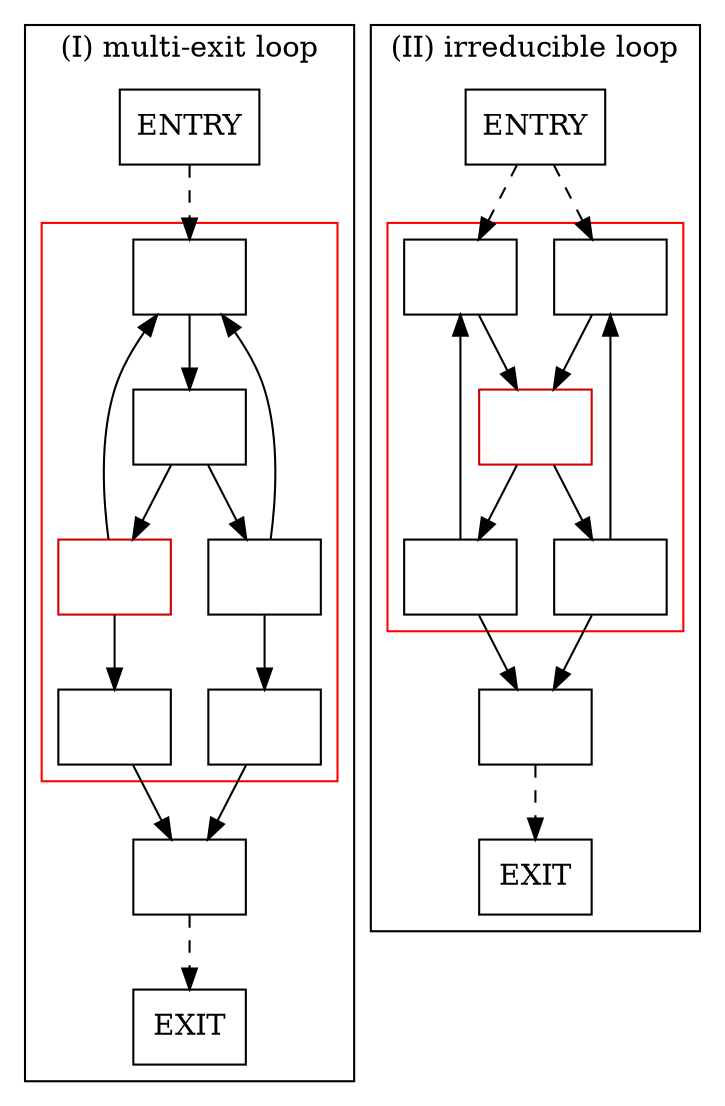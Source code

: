 digraph examples {

  node [shape=box]

  subgraph cluster_ex1 {
    label="(I) multi-exit loop"
    color=black

    ex1_entry [label="ENTRY"; rank=source]
    ex1_exit  [label="EXIT"; rank=sink]

    subgraph cluster_ex1_ir {
      label=""
      color=red
      ex1_head   [label=""]
      ex1_cond   [label=""]
      ex1_dlatch [label=""; color="red3"]
      ex1_dexit  [label=""]
      ex1_ulatch [label=""]
      ex1_uexit  [label=""]
    }

    ex1_pdom [label=""]

    ex1_entry  -> ex1_head [style=dashed]
    ex1_head   -> ex1_cond
    ex1_cond   -> ex1_dlatch
    ex1_cond   -> ex1_ulatch
    ex1_dlatch -> ex1_dexit
    ex1_dlatch -> ex1_head
    ex1_dexit  -> ex1_pdom
    ex1_ulatch -> ex1_uexit
    ex1_ulatch -> ex1_head
    ex1_uexit   -> ex1_pdom
    ex1_pdom   -> ex1_exit [style=dashed]
  }

  subgraph cluster_ex2 {
    label="(II) irreducible loop"
    color=black

    ex2_entry [label="ENTRY"; rank=source]
    ex2_exit  [label="EXIT"; rank=sink]

    subgraph cluster_ex2_ir {
      label=""
      color=red
      ex2_lhead  [label=""]
      ex2_rhead  [label=""]
      ex2_cond   [label=""; color="red3"]
      ex2_llatch [label=""]
      ex2_rlatch [label=""]

      {rank=same ex2_lhead ex2_rhead}
    }

    ex2_pdom [label=""]

    ex2_entry  -> ex2_lhead [style=dashed]
    ex2_entry  -> ex2_rhead [style=dashed]
    ex2_lhead  -> ex2_cond
    ex2_rhead  -> ex2_cond
    ex2_cond   -> ex2_llatch
    ex2_cond   -> ex2_rlatch
    ex2_llatch -> ex2_lhead
    ex2_llatch -> ex2_pdom
    ex2_rlatch -> ex2_rhead
    ex2_rlatch -> ex2_pdom
    ex2_pdom   -> ex2_exit [style=dashed]
  }

}
